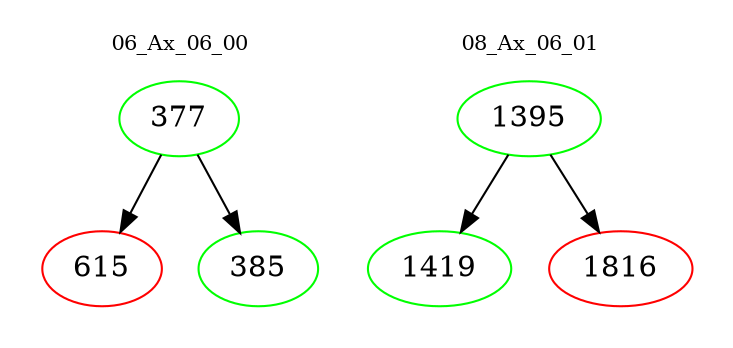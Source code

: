 digraph{
subgraph cluster_0 {
color = white
label = "06_Ax_06_00";
fontsize=10;
T0_377 [label="377", color="green"]
T0_377 -> T0_615 [color="black"]
T0_615 [label="615", color="red"]
T0_377 -> T0_385 [color="black"]
T0_385 [label="385", color="green"]
}
subgraph cluster_1 {
color = white
label = "08_Ax_06_01";
fontsize=10;
T1_1395 [label="1395", color="green"]
T1_1395 -> T1_1419 [color="black"]
T1_1419 [label="1419", color="green"]
T1_1395 -> T1_1816 [color="black"]
T1_1816 [label="1816", color="red"]
}
}
